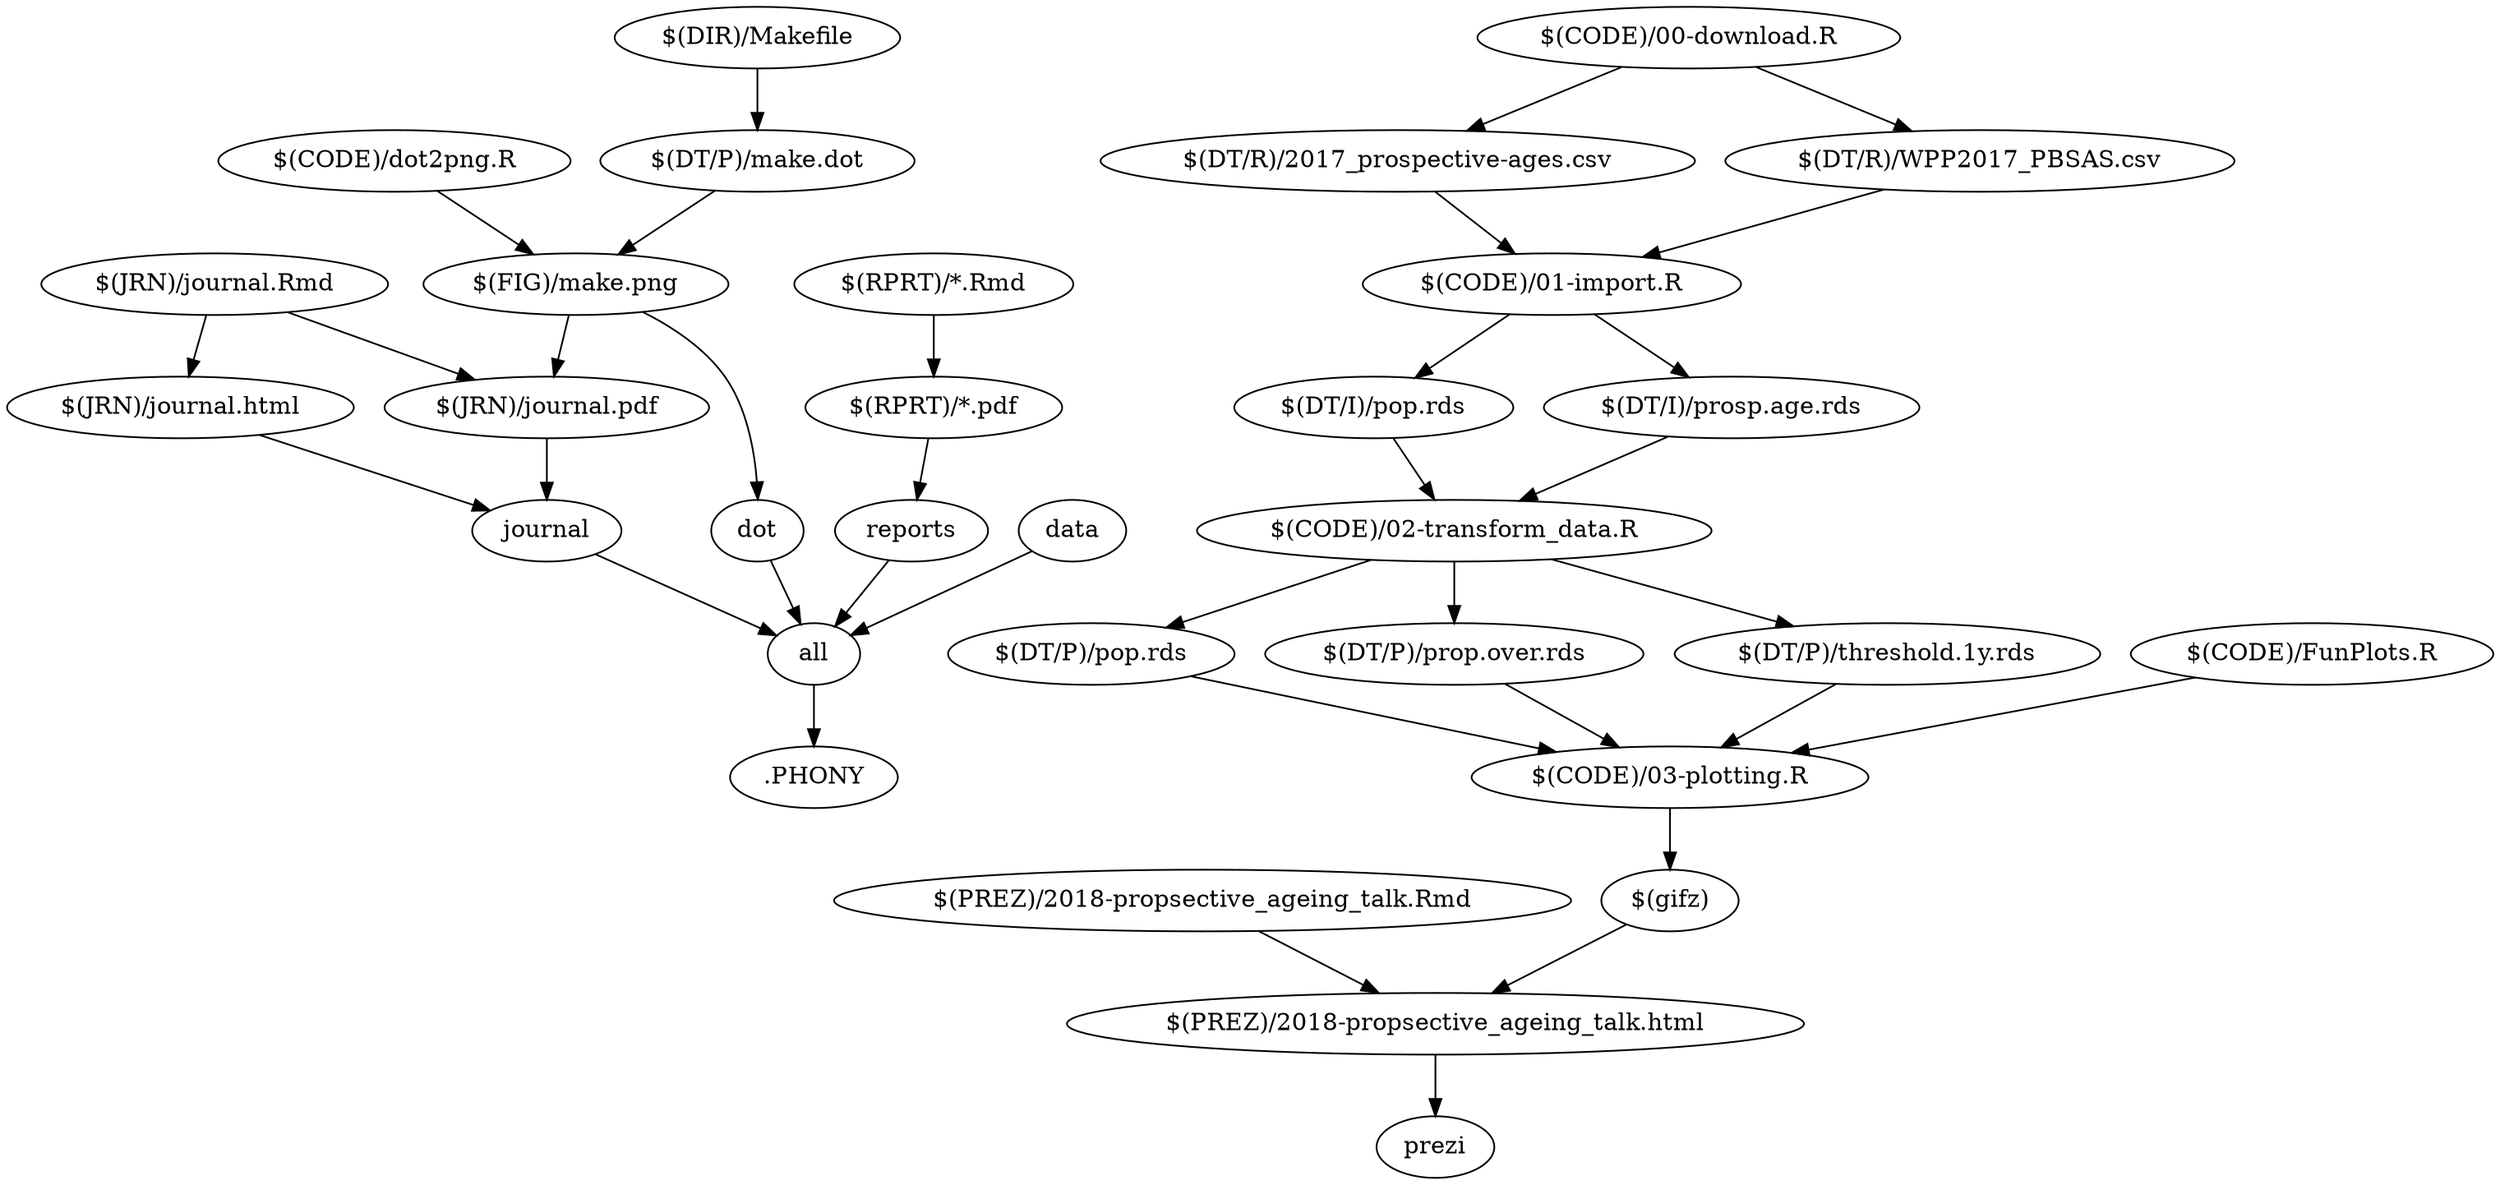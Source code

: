 digraph G {
	rankdir="TB"
	"all"
	"journal" -> "all"
	"dot" -> "all"
	"reports" -> "all"
	"data" -> "all"
	".PHONY"
	"all" -> ".PHONY"
	"dot"
	"$(FIG)/make.png" -> "dot"
	"$(FIG)/make.png"
	"$(CODE)/dot2png.R" -> "$(FIG)/make.png"
	"$(DT/P)/make.dot" -> "$(FIG)/make.png"
	"$(DT/P)/make.dot"
	"$(DIR)/Makefile" -> "$(DT/P)/make.dot"
	"reports"
	"$(RPRT)/*.pdf" -> "reports"
	"$(RPRT)/*.pdf"
	"$(RPRT)/*.Rmd" -> "$(RPRT)/*.pdf"
	"journal"
	"$(JRN)/journal.html" -> "journal"
	"$(JRN)/journal.pdf" -> "journal"
	"$(JRN)/journal.pdf"
	"$(JRN)/journal.Rmd" -> "$(JRN)/journal.pdf"
	"$(FIG)/make.png" -> "$(JRN)/journal.pdf"
	"$(JRN)/journal.html"
	"$(JRN)/journal.Rmd" -> "$(JRN)/journal.html"
	"prezi"
	"$(PREZ)/2018-propsective_ageing_talk.html" -> "prezi"
	"$(PREZ)/2018-propsective_ageing_talk.html"
	"$(PREZ)/2018-propsective_ageing_talk.Rmd" -> "$(PREZ)/2018-propsective_ageing_talk.html"
	"$(gifz)" -> "$(PREZ)/2018-propsective_ageing_talk.html"
	"$(gifz)"
	"$(CODE)/03-plotting.R" -> "$(gifz)"
	"$(CODE)/03-plotting.R"
	"$(DT/P)/pop.rds" -> "$(CODE)/03-plotting.R"
	"$(DT/P)/prop.over.rds" -> "$(CODE)/03-plotting.R"
	"$(DT/P)/threshold.1y.rds" -> "$(CODE)/03-plotting.R"
	"$(CODE)/FunPlots.R" -> "$(CODE)/03-plotting.R"
	"$(DT/P)/pop.rds"
	"$(CODE)/02-transform_data.R" -> "$(DT/P)/pop.rds"
	"$(DT/P)/prop.over.rds"
	"$(CODE)/02-transform_data.R" -> "$(DT/P)/prop.over.rds"
	"$(DT/P)/threshold.1y.rds"
	"$(CODE)/02-transform_data.R" -> "$(DT/P)/threshold.1y.rds"
	"$(CODE)/02-transform_data.R"
	"$(DT/I)/pop.rds" -> "$(CODE)/02-transform_data.R"
	"$(DT/I)/prosp.age.rds" -> "$(CODE)/02-transform_data.R"
	"$(DT/I)/pop.rds"
	"$(CODE)/01-import.R" -> "$(DT/I)/pop.rds"
	"$(DT/I)/prosp.age.rds"
	"$(CODE)/01-import.R" -> "$(DT/I)/prosp.age.rds"
	"$(CODE)/01-import.R"
	"$(DT/R)/2017_prospective-ages.csv" -> "$(CODE)/01-import.R"
	"$(DT/R)/WPP2017_PBSAS.csv" -> "$(CODE)/01-import.R"
	"$(DT/R)/2017_prospective-ages.csv"
	"$(CODE)/00-download.R" -> "$(DT/R)/2017_prospective-ages.csv"
	"$(DT/R)/WPP2017_PBSAS.csv"
	"$(CODE)/00-download.R" -> "$(DT/R)/WPP2017_PBSAS.csv"
}
